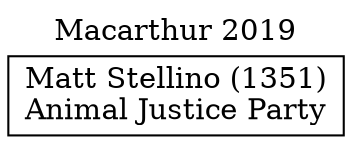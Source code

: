 // House preference flow
digraph "Matt Stellino (1351)_Macarthur_2019" {
	graph [label="Macarthur 2019" labelloc=t mclimit=10]
	node [shape=box]
	"Matt Stellino (1351)" [label="Matt Stellino (1351)
Animal Justice Party"]
}
